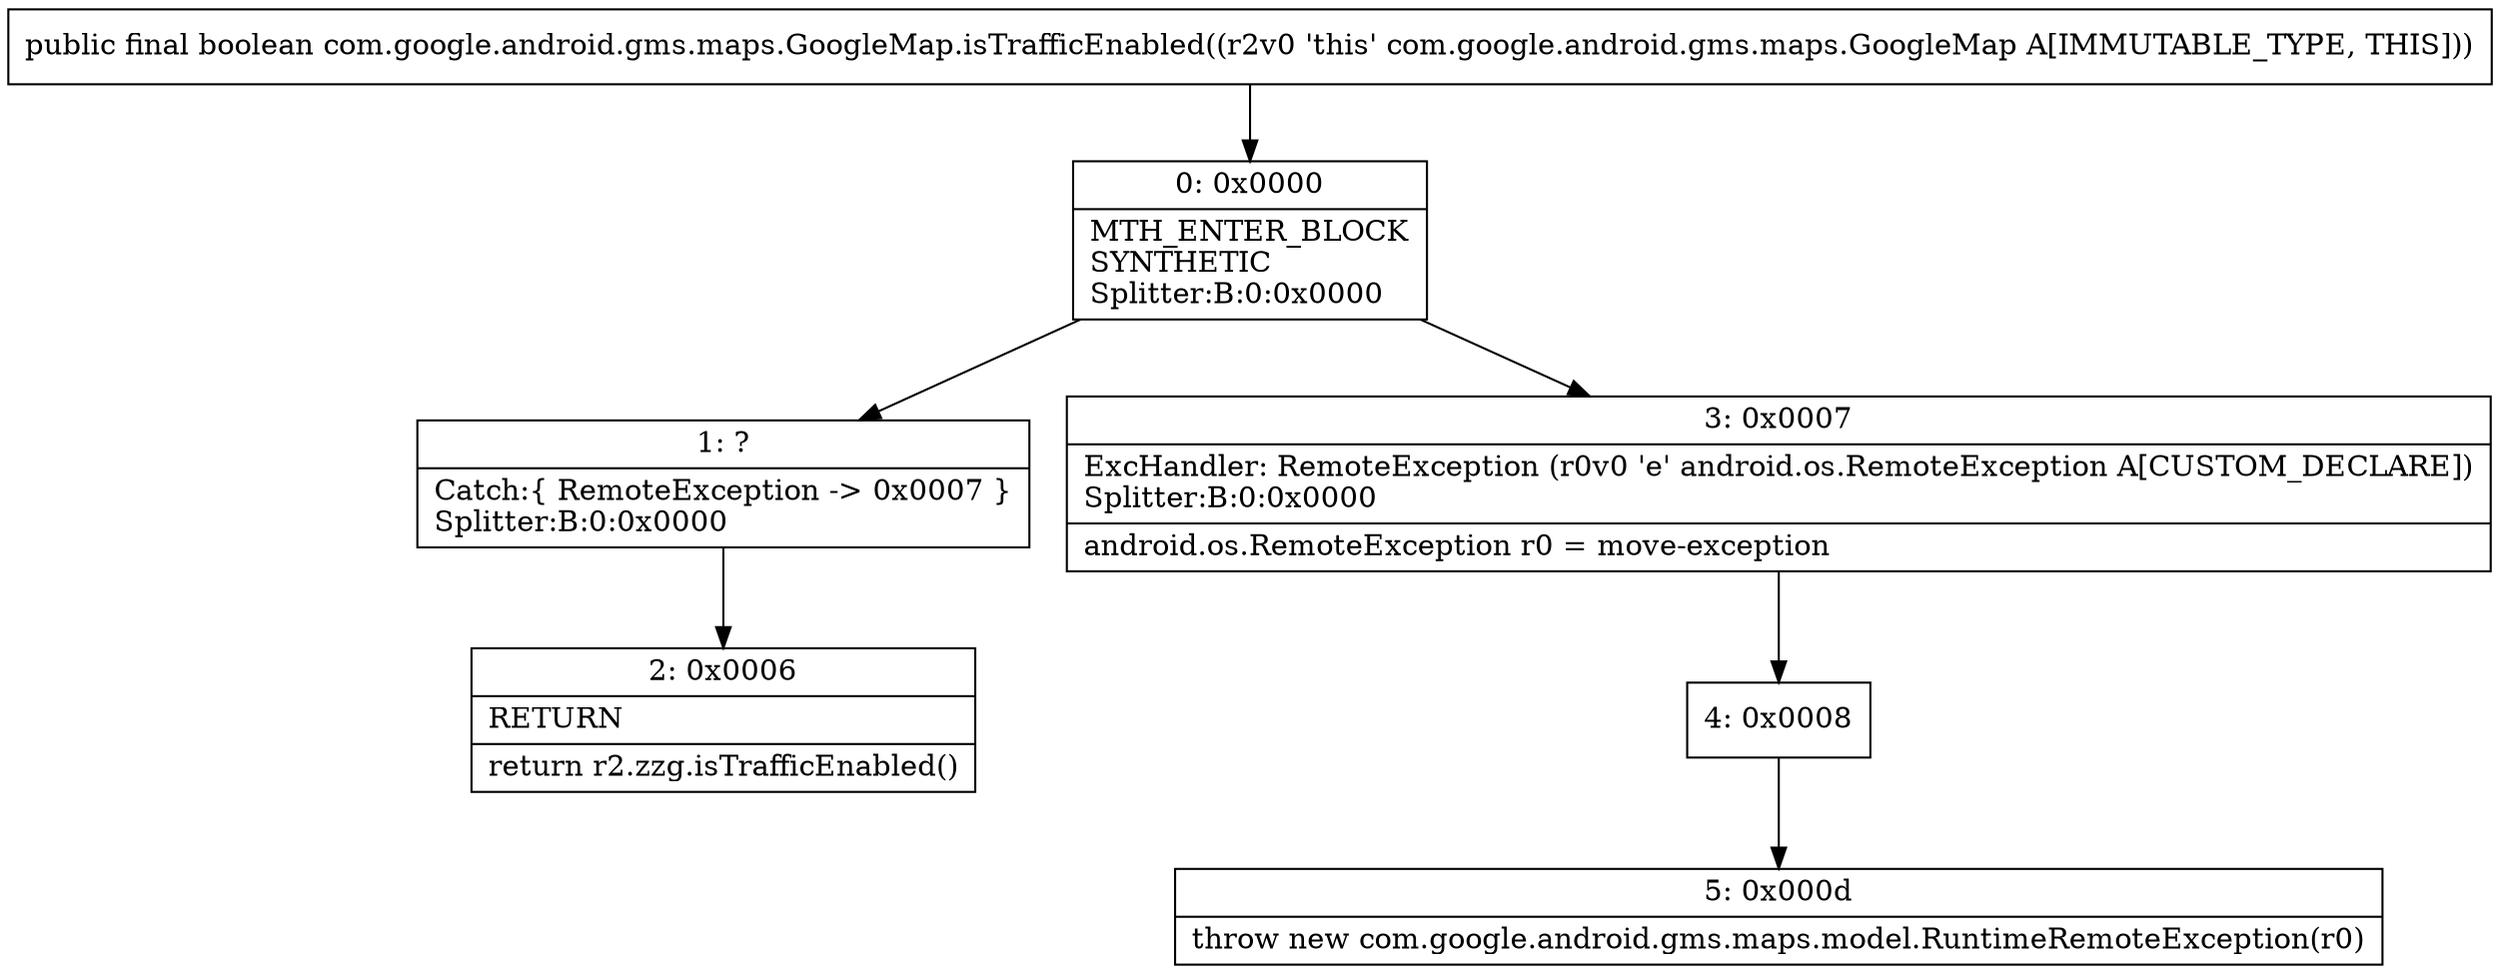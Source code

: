 digraph "CFG forcom.google.android.gms.maps.GoogleMap.isTrafficEnabled()Z" {
Node_0 [shape=record,label="{0\:\ 0x0000|MTH_ENTER_BLOCK\lSYNTHETIC\lSplitter:B:0:0x0000\l}"];
Node_1 [shape=record,label="{1\:\ ?|Catch:\{ RemoteException \-\> 0x0007 \}\lSplitter:B:0:0x0000\l}"];
Node_2 [shape=record,label="{2\:\ 0x0006|RETURN\l|return r2.zzg.isTrafficEnabled()\l}"];
Node_3 [shape=record,label="{3\:\ 0x0007|ExcHandler: RemoteException (r0v0 'e' android.os.RemoteException A[CUSTOM_DECLARE])\lSplitter:B:0:0x0000\l|android.os.RemoteException r0 = move\-exception\l}"];
Node_4 [shape=record,label="{4\:\ 0x0008}"];
Node_5 [shape=record,label="{5\:\ 0x000d|throw new com.google.android.gms.maps.model.RuntimeRemoteException(r0)\l}"];
MethodNode[shape=record,label="{public final boolean com.google.android.gms.maps.GoogleMap.isTrafficEnabled((r2v0 'this' com.google.android.gms.maps.GoogleMap A[IMMUTABLE_TYPE, THIS])) }"];
MethodNode -> Node_0;
Node_0 -> Node_1;
Node_0 -> Node_3;
Node_1 -> Node_2;
Node_3 -> Node_4;
Node_4 -> Node_5;
}


